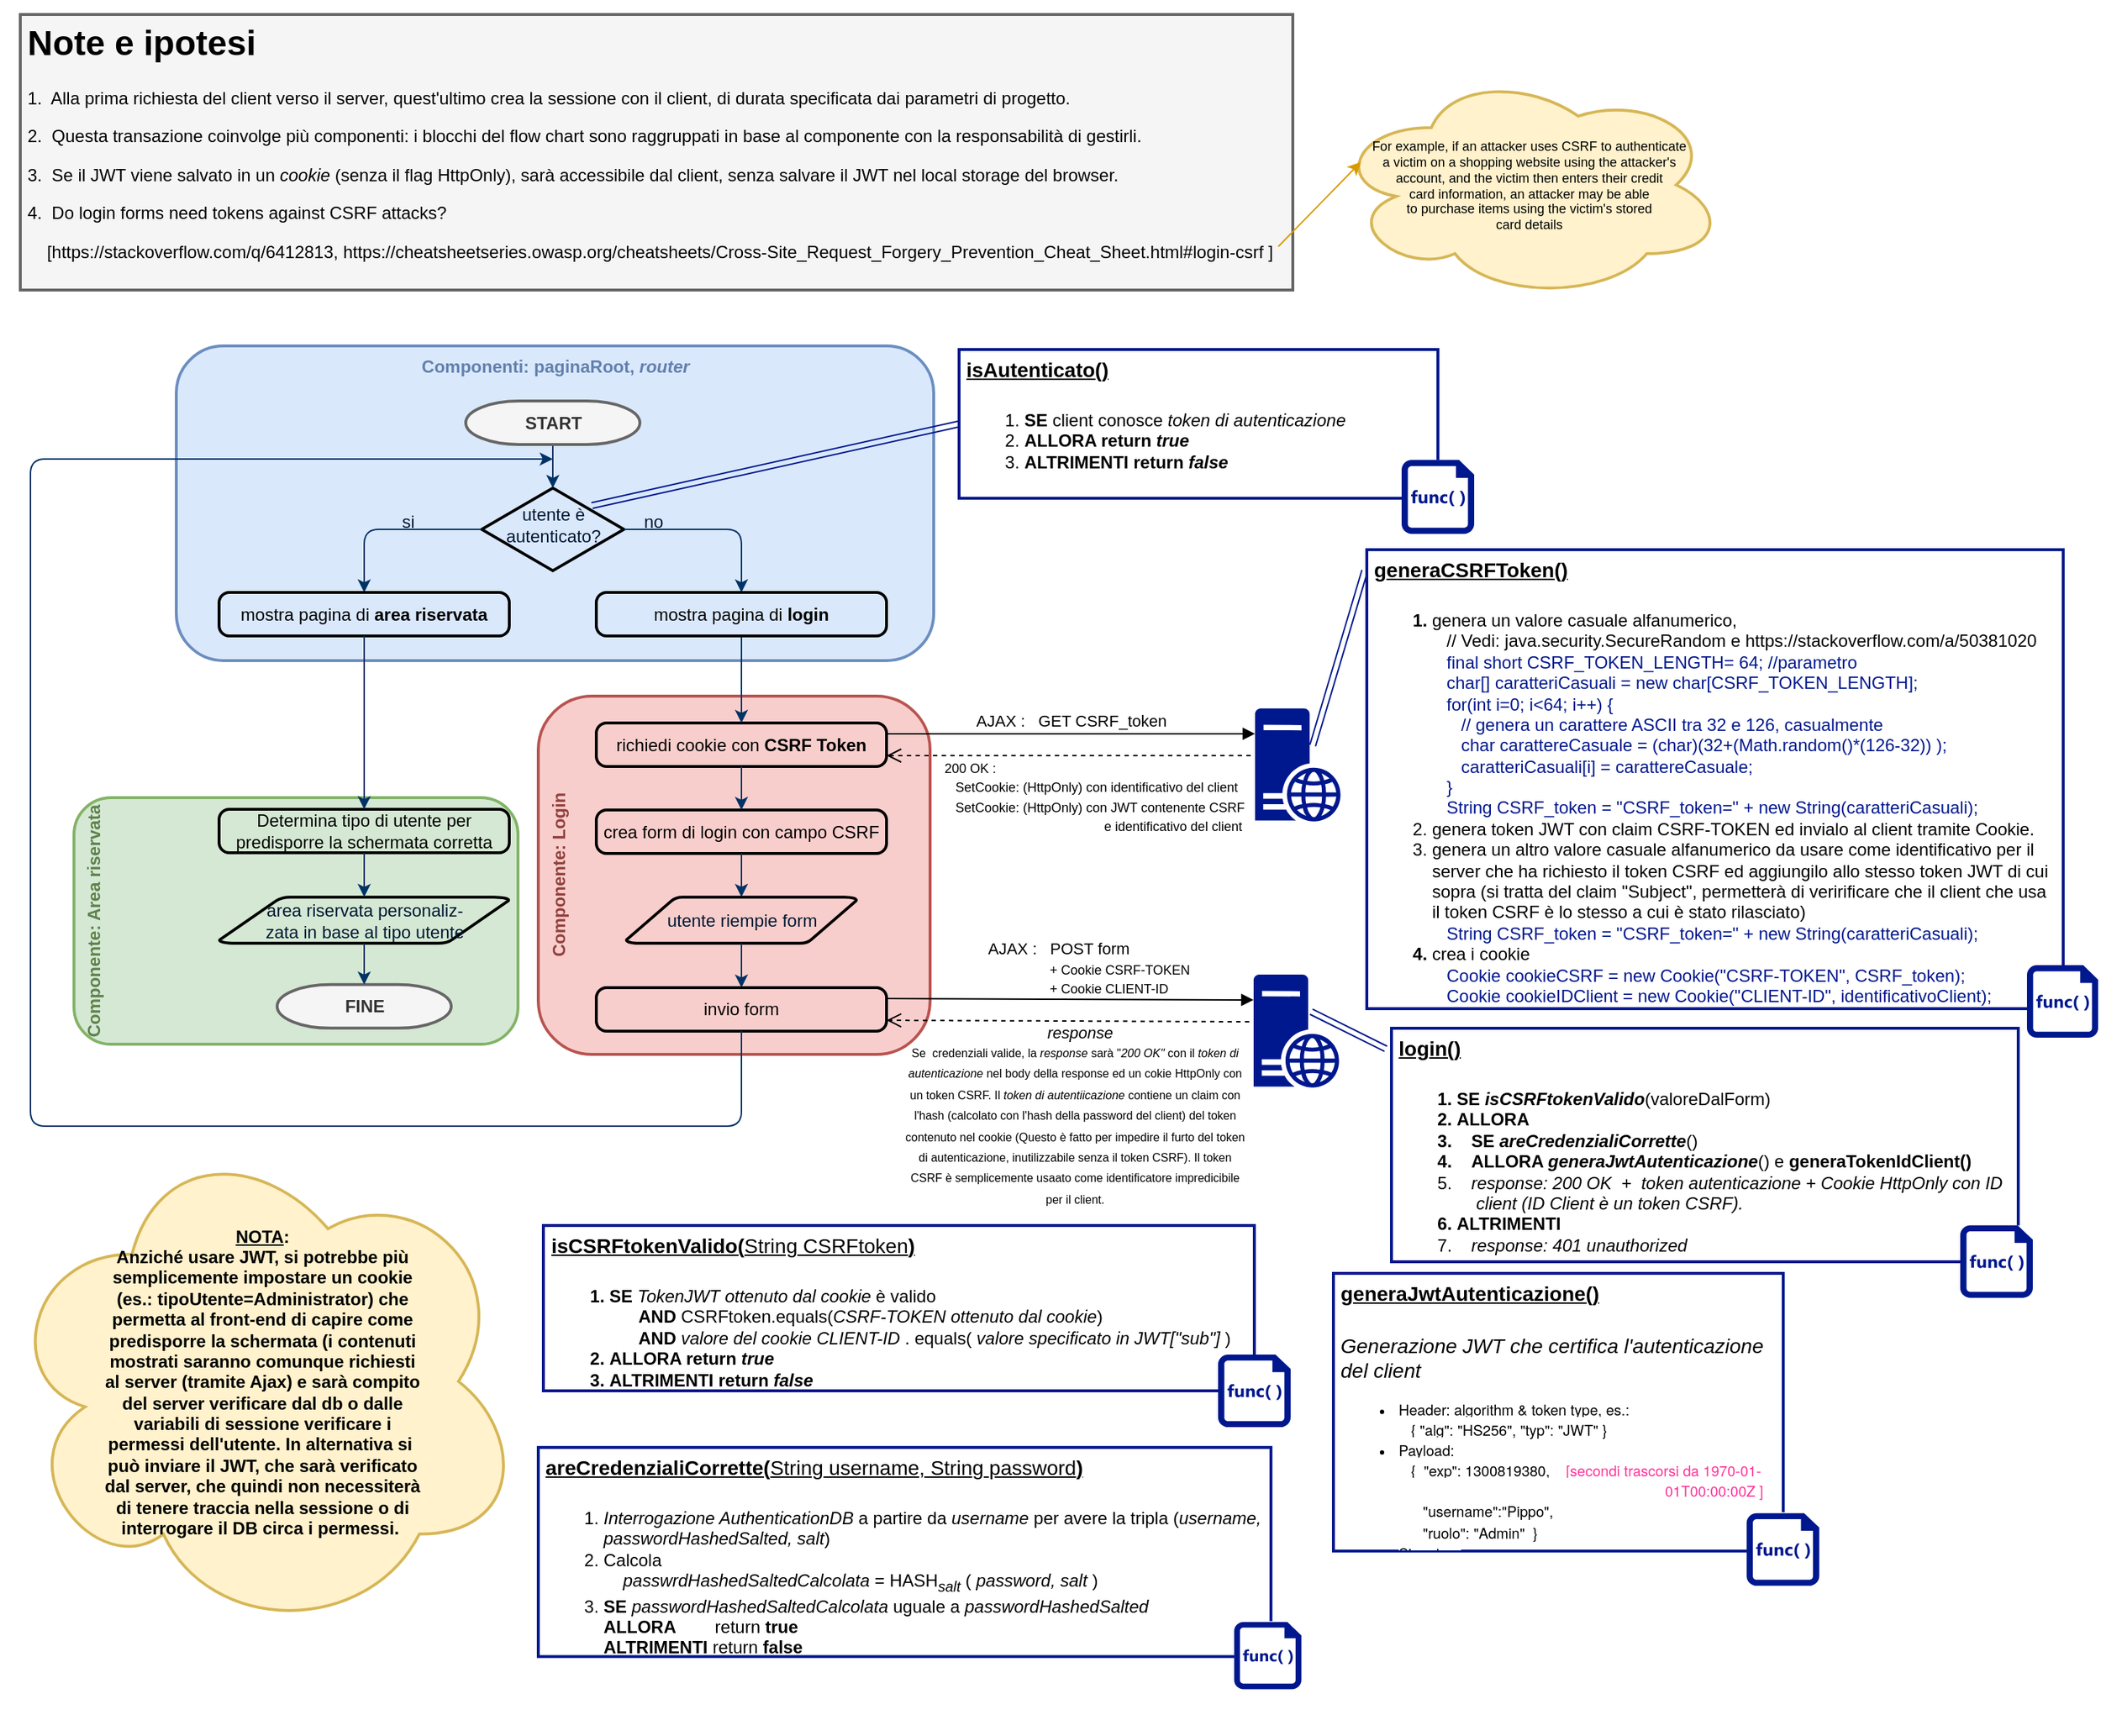<mxfile version="11.3.0" type="device" pages="1"><diagram id="6a731a19-8d31-9384-78a2-239565b7b9f0" name="Page-1"><mxGraphModel dx="1005" dy="584" grid="1" gridSize="10" guides="1" tooltips="1" connect="1" arrows="1" fold="1" page="1" pageScale="1" pageWidth="1169" pageHeight="827" background="#ffffff" math="0" shadow="0"><root><mxCell id="0"/><mxCell id="1" parent="0"/><mxCell id="oleyeUPzkzpeR8vLhJTs-179" value="&lt;b&gt;&lt;font color=&quot;#91423f&quot;&gt;Componente: Login&lt;/font&gt;&lt;/b&gt;" style="rounded=1;whiteSpace=wrap;html=1;shadow=0;strokeColor=#b85450;strokeWidth=2;fillColor=#f8cecc;align=center;horizontal=0;verticalAlign=top;" parent="1" vertex="1"><mxGeometry x="400" y="480" width="270" height="247" as="geometry"/></mxCell><mxCell id="oleyeUPzkzpeR8vLhJTs-168" value="&lt;b&gt;&lt;font color=&quot;#6281ad&quot;&gt;Componenti: paginaRoot,&amp;nbsp;&lt;i&gt;router&lt;/i&gt;&lt;/font&gt;&lt;/b&gt;" style="rounded=1;whiteSpace=wrap;html=1;shadow=0;strokeColor=#6c8ebf;strokeWidth=2;fillColor=#dae8fc;align=center;horizontal=0;verticalAlign=top;rotation=90;" parent="1" vertex="1"><mxGeometry x="303" y="86" width="217" height="522" as="geometry"/></mxCell><mxCell id="oleyeUPzkzpeR8vLhJTs-55" value="utente è&lt;br&gt;autenticato?" style="shape=mxgraph.flowchart.decision;fillColor=none;strokeColor=#000000;strokeWidth=2;gradientColor=none;gradientDirection=north;fontColor=#001933;fontStyle=0;html=1;verticalAlign=middle;spacing=0;spacingTop=-7;" parent="1" vertex="1"><mxGeometry x="361" y="336.5" width="98" height="57" as="geometry"/></mxCell><mxCell id="oleyeUPzkzpeR8vLhJTs-171" style="fontColor=#001933;fontStyle=1;strokeColor=#003366;strokeWidth=1;html=1;exitX=0.5;exitY=1;exitDx=0;exitDy=0;exitPerimeter=0;entryX=0.5;entryY=0;entryDx=0;entryDy=0;entryPerimeter=0;" parent="1" source="2" target="oleyeUPzkzpeR8vLhJTs-55" edge="1"><mxGeometry relative="1" as="geometry"><mxPoint x="550" y="478.5" as="sourcePoint"/><mxPoint x="550" y="508.5" as="targetPoint"/></mxGeometry></mxCell><mxCell id="oleyeUPzkzpeR8vLhJTs-167" value="&lt;b&gt;&lt;font color=&quot;#5e824a&quot;&gt;Componente: Area riservata&lt;/font&gt;&lt;/b&gt;" style="rounded=1;whiteSpace=wrap;html=1;shadow=0;strokeColor=#82b366;strokeWidth=2;fillColor=#d5e8d4;align=center;horizontal=0;verticalAlign=top;" parent="1" vertex="1"><mxGeometry x="80" y="550" width="306" height="170" as="geometry"/></mxCell><mxCell id="2" value="&lt;b&gt;START&lt;/b&gt;" style="shape=mxgraph.flowchart.terminator;fillColor=#f5f5f5;strokeColor=#666666;strokeWidth=2;gradientDirection=north;fontStyle=0;html=1;fontColor=#333333;" parent="1" vertex="1"><mxGeometry x="350" y="276.5" width="120" height="30" as="geometry"/></mxCell><mxCell id="14" value="no" style="text;fontColor=#001933;fontStyle=0;html=1;strokeColor=none;gradientColor=none;fillColor=none;strokeWidth=2;align=center;" parent="1" vertex="1"><mxGeometry x="459" y="345.5" width="40" height="26" as="geometry"/></mxCell><mxCell id="oleyeUPzkzpeR8vLhJTs-66" value="" style="group" parent="1" vertex="1" connectable="0"><mxGeometry x="690" y="241" width="335" height="129" as="geometry"/></mxCell><mxCell id="oleyeUPzkzpeR8vLhJTs-59" value="&lt;h1&gt;&lt;font style=&quot;font-size: 14px&quot;&gt;&lt;u&gt;isAutenticato()&lt;/u&gt;&lt;/font&gt;&lt;/h1&gt;&lt;p&gt;&lt;/p&gt;&lt;ol&gt;&lt;li&gt;&lt;b&gt;SE&lt;/b&gt;&amp;nbsp;client conosce &lt;i&gt;token di autenticazione&lt;/i&gt;&lt;/li&gt;&lt;li&gt;&lt;b&gt;ALLORA return &lt;i&gt;true&lt;/i&gt;&lt;/b&gt;&lt;/li&gt;&lt;li&gt;&lt;b&gt;ALTRIMENTI return &lt;i&gt;false&lt;/i&gt;&lt;/b&gt;&lt;/li&gt;&lt;/ol&gt;&lt;p&gt;&lt;/p&gt;" style="text;html=1;spacing=5;spacingTop=-29;whiteSpace=wrap;overflow=hidden;rounded=0;strokeColor=#00188D;fillColor=none;strokeWidth=2;" parent="oleyeUPzkzpeR8vLhJTs-66" vertex="1"><mxGeometry width="330" height="102.566" as="geometry"/></mxCell><mxCell id="oleyeUPzkzpeR8vLhJTs-65" value="" style="group;aspect=fixed;" parent="oleyeUPzkzpeR8vLhJTs-66" vertex="1" connectable="0"><mxGeometry x="305.0" y="76.131" width="50" height="50" as="geometry"/></mxCell><mxCell id="oleyeUPzkzpeR8vLhJTs-62" value="" style="whiteSpace=wrap;html=1;aspect=fixed;shadow=0;fillColor=#ffffff;strokeColor=none;" parent="oleyeUPzkzpeR8vLhJTs-65" vertex="1"><mxGeometry width="50" height="50" as="geometry"/></mxCell><mxCell id="oleyeUPzkzpeR8vLhJTs-61" value="" style="aspect=fixed;pointerEvents=1;shadow=0;dashed=0;html=1;strokeColor=none;labelPosition=center;verticalLabelPosition=bottom;verticalAlign=top;align=center;fillColor=#00188D;shape=mxgraph.mscae.enterprise.code_file" parent="oleyeUPzkzpeR8vLhJTs-65" vertex="1"><mxGeometry width="50" height="51.02" as="geometry"/></mxCell><mxCell id="oleyeUPzkzpeR8vLhJTs-68" value="&lt;span style=&quot;white-space: normal&quot;&gt;crea form di login con campo CSRF&lt;/span&gt;" style="rounded=1;whiteSpace=wrap;html=1;absoluteArcSize=1;arcSize=14;strokeWidth=2;shadow=0;fillColor=none;gradientColor=none;" parent="1" vertex="1"><mxGeometry x="440" y="558.5" width="200" height="30" as="geometry"/></mxCell><mxCell id="oleyeUPzkzpeR8vLhJTs-71" value="" style="aspect=fixed;pointerEvents=1;shadow=0;dashed=0;html=1;strokeColor=none;labelPosition=center;verticalLabelPosition=bottom;verticalAlign=top;align=center;fillColor=#00188D;shape=mxgraph.mscae.enterprise.web_server" parent="1" vertex="1"><mxGeometry x="894" y="488.5" width="59" height="78" as="geometry"/></mxCell><mxCell id="oleyeUPzkzpeR8vLhJTs-72" value="AJAX :&amp;nbsp; &amp;nbsp;GET CSRF_token" style="html=1;verticalAlign=bottom;endArrow=block;entryX=0;entryY=0.224;entryDx=0;entryDy=0;entryPerimeter=0;exitX=1;exitY=0.25;exitDx=0;exitDy=0;" parent="1" source="oleyeUPzkzpeR8vLhJTs-89" target="oleyeUPzkzpeR8vLhJTs-71" edge="1"><mxGeometry width="80" relative="1" as="geometry"><mxPoint x="660" y="506" as="sourcePoint"/><mxPoint x="731" y="498" as="targetPoint"/></mxGeometry></mxCell><mxCell id="oleyeUPzkzpeR8vLhJTs-73" value="&lt;font style=&quot;font-size: 9px&quot;&gt;200 OK :&lt;br&gt;&amp;nbsp; &amp;nbsp;SetCookie: (HttpOnly) con identificativo del client&lt;br&gt;&amp;nbsp; &amp;nbsp;SetCookie: (HttpOnly) con JWT contenente CSRF&lt;br&gt;&amp;nbsp; &amp;nbsp; &amp;nbsp; &amp;nbsp; &amp;nbsp; &amp;nbsp; &amp;nbsp; &amp;nbsp; &amp;nbsp; &amp;nbsp; &amp;nbsp; &amp;nbsp; &amp;nbsp; &amp;nbsp; &amp;nbsp; &amp;nbsp; &amp;nbsp; &amp;nbsp; &amp;nbsp; &amp;nbsp; &amp;nbsp; &amp;nbsp; e identificativo del client&lt;br&gt;&lt;/font&gt;" style="html=1;verticalAlign=bottom;endArrow=open;dashed=1;endSize=8;exitX=-0.051;exitY=0.417;exitDx=0;exitDy=0;exitPerimeter=0;entryX=1;entryY=0.75;entryDx=0;entryDy=0;align=left;" parent="1" source="oleyeUPzkzpeR8vLhJTs-71" target="oleyeUPzkzpeR8vLhJTs-89" edge="1"><mxGeometry x="0.697" y="57" relative="1" as="geometry"><mxPoint x="786" y="565.5" as="sourcePoint"/><mxPoint x="660" y="521" as="targetPoint"/><mxPoint as="offset"/></mxGeometry></mxCell><mxCell id="oleyeUPzkzpeR8vLhJTs-79" value="&lt;h1&gt;&lt;font color=&quot;#000000&quot;&gt;Note e ipotesi&lt;/font&gt;&lt;/h1&gt;&lt;p&gt;&lt;font color=&quot;#000000&quot;&gt;1.&amp;nbsp; Alla prima richiesta del client verso il server, quest'ultimo crea la sessione con il client, di durata specificata dai parametri di progetto.&lt;/font&gt;&lt;/p&gt;&lt;p&gt;&lt;font color=&quot;#000000&quot;&gt;2.&amp;nbsp; Questa transazione coinvolge più componenti: i blocchi del flow chart sono raggruppati in base al componente con la responsabilità di gestirli.&lt;/font&gt;&lt;/p&gt;&lt;p&gt;&lt;font color=&quot;#000000&quot;&gt;3.&amp;nbsp; Se il JWT viene salvato in un &lt;i&gt;cookie&lt;/i&gt;&amp;nbsp;(senza il flag HttpOnly), sarà accessibile dal client, senza salvare il JWT nel local storage del browser.&lt;/font&gt;&lt;/p&gt;&lt;p&gt;&lt;font color=&quot;#000000&quot;&gt;4.&amp;nbsp; Do login forms need tokens against CSRF attacks?&lt;br&gt;&lt;/font&gt;&lt;/p&gt;&lt;font color=&quot;#000000&quot;&gt;&amp;nbsp; &amp;nbsp; [https://stackoverflow.com/q/6412813,&amp;nbsp;https://cheatsheetseries.owasp.org/cheatsheets/Cross-Site_Request_Forgery_Prevention_Cheat_Sheet.html#login-csrf&amp;nbsp;&lt;/font&gt;&lt;span style=&quot;color: rgb(0 , 0 , 0)&quot;&gt;]&lt;/span&gt;&lt;font color=&quot;#000000&quot;&gt;&lt;br&gt;&lt;/font&gt;&lt;font color=&quot;#000000&quot;&gt;&lt;br&gt;&lt;/font&gt;" style="text;html=1;spacing=5;spacingTop=-20;whiteSpace=wrap;overflow=hidden;rounded=0;shadow=0;strokeColor=#666666;fillColor=#f5f5f5;fontColor=#333333;strokeWidth=2;" parent="1" vertex="1"><mxGeometry x="43" y="10" width="877" height="190" as="geometry"/></mxCell><mxCell id="oleyeUPzkzpeR8vLhJTs-80" value="" style="group" parent="1" vertex="1" connectable="0"><mxGeometry x="971" y="476.5" width="499" height="302" as="geometry"/></mxCell><mxCell id="oleyeUPzkzpeR8vLhJTs-81" value="&lt;h1&gt;&lt;font style=&quot;font-size: 14px&quot;&gt;&lt;u&gt;generaCSRFToken()&lt;/u&gt;&lt;/font&gt;&lt;/h1&gt;&lt;h1&gt;&lt;p style=&quot;font-size: 12px ; font-weight: 400&quot;&gt;&lt;/p&gt;&lt;ol style=&quot;font-size: 12px&quot;&gt;&lt;li&gt;&lt;span style=&quot;font-weight: 400&quot;&gt;genera un valore casuale alfanumerico,&lt;br&gt;&amp;nbsp; &amp;nbsp;// Vedi: java.security.SecureRandom e https://stackoverflow.com/a/50381020&lt;/span&gt;&lt;br&gt;&lt;span style=&quot;font-weight: 400&quot;&gt;&amp;nbsp; &amp;nbsp;&lt;/span&gt;&lt;font color=&quot;#00188d&quot; style=&quot;font-weight: 400&quot;&gt;final short CSRF_TOKEN_LENGTH= 64; //parametro&lt;br&gt;&amp;nbsp; &amp;nbsp;char[] caratteriCasuali = new char[CSRF_TOKEN_LENGTH];&lt;br&gt;&amp;nbsp; &amp;nbsp;for(int i=0; i&amp;lt;64; i++) {&lt;br&gt;&amp;nbsp; &amp;nbsp; &amp;nbsp; // genera un carattere ASCII tra 32 e 126, casualmente&lt;br&gt;&amp;nbsp; &amp;nbsp; &amp;nbsp; char carattereCasuale = (char)(32+(Math.random()*(126-32)) );&lt;br&gt;&amp;nbsp; &amp;nbsp; &amp;nbsp; caratteriCasuali[i] = carattereCasuale;&lt;br&gt;&amp;nbsp; &amp;nbsp;}&lt;br&gt;&amp;nbsp; &amp;nbsp;String CSRF_token = &quot;CSRF_token=&quot; + new String(caratteriCasuali);&lt;/font&gt;&lt;/li&gt;&lt;li style=&quot;font-weight: 400&quot;&gt;genera token JWT con claim CSRF-TOKEN ed invialo al client tramite Cookie.&lt;/li&gt;&lt;li style=&quot;font-weight: 400&quot;&gt;genera un altro valore casuale alfanumerico da usare come identificativo per il server che ha richiesto il token CSRF ed aggiungilo allo stesso token JWT di cui sopra (si tratta del claim &quot;Subject&quot;, permetterà di veririficare che il client che usa il token CSRF è lo stesso a cui è stato rilasciato)&lt;br&gt;&lt;font color=&quot;#00188d&quot;&gt;&amp;nbsp; &amp;nbsp;String CSRF_token = &quot;CSRF_token=&quot; + new String(caratteriCasuali);&lt;br&gt;&lt;/font&gt;&lt;/li&gt;&lt;li&gt;&lt;span style=&quot;font-weight: 400&quot;&gt;crea i cookie&lt;/span&gt;&lt;br&gt;&lt;span style=&quot;font-weight: normal&quot;&gt;&lt;font color=&quot;#00188d&quot;&gt;&amp;nbsp; &amp;nbsp;Cookie cookieCSRF = new Cookie(&quot;CSRF-TOKEN&quot;, CSRF_token);&lt;br&gt;&amp;nbsp; &amp;nbsp;Cookie cookieIDClient = new Cookie(&quot;CLIENT-ID&quot;, identificativoClient);&lt;/font&gt;&lt;/span&gt;&lt;/li&gt;&lt;/ol&gt;&lt;/h1&gt;&lt;p&gt;&lt;/p&gt;" style="text;html=1;spacing=5;spacingTop=-29;whiteSpace=wrap;overflow=hidden;rounded=0;strokeColor=#00188D;fillColor=none;strokeWidth=2;" parent="oleyeUPzkzpeR8vLhJTs-80" vertex="1"><mxGeometry y="-97.458" width="479.943" height="316.438" as="geometry"/></mxCell><mxCell id="oleyeUPzkzpeR8vLhJTs-82" value="" style="group;aspect=fixed;" parent="oleyeUPzkzpeR8vLhJTs-80" vertex="1" connectable="0"><mxGeometry x="455.005" y="189.058" width="49.994" height="49.994" as="geometry"/></mxCell><mxCell id="oleyeUPzkzpeR8vLhJTs-83" value="" style="whiteSpace=wrap;html=1;aspect=fixed;shadow=0;fillColor=#ffffff;strokeColor=none;" parent="oleyeUPzkzpeR8vLhJTs-82" vertex="1"><mxGeometry width="49.994" height="49.994" as="geometry"/></mxCell><mxCell id="oleyeUPzkzpeR8vLhJTs-84" value="" style="aspect=fixed;pointerEvents=1;shadow=0;dashed=0;html=1;strokeColor=none;labelPosition=center;verticalLabelPosition=bottom;verticalAlign=top;align=center;fillColor=#00188D;shape=mxgraph.mscae.enterprise.code_file" parent="oleyeUPzkzpeR8vLhJTs-82" vertex="1"><mxGeometry width="48.994" height="49.994" as="geometry"/></mxCell><mxCell id="oleyeUPzkzpeR8vLhJTs-87" value="" style="shape=link;html=1;exitX=0.673;exitY=0.328;exitDx=0;exitDy=0;exitPerimeter=0;strokeColor=#00188D;entryX=-0.003;entryY=0.046;entryDx=0;entryDy=0;entryPerimeter=0;" parent="1" source="oleyeUPzkzpeR8vLhJTs-71" target="oleyeUPzkzpeR8vLhJTs-81" edge="1"><mxGeometry width="50" height="50" relative="1" as="geometry"><mxPoint x="663" y="341.5" as="sourcePoint"/><mxPoint x="963" y="431.5" as="targetPoint"/></mxGeometry></mxCell><mxCell id="oleyeUPzkzpeR8vLhJTs-88" value="" style="edgeStyle=elbowEdgeStyle;elbow=horizontal;entryX=0.5;entryY=0;exitX=1;exitY=0.5;exitPerimeter=0;fontColor=#001933;fontStyle=1;strokeColor=#003366;strokeWidth=1;html=1;exitDx=0;exitDy=0;entryDx=0;entryDy=0;" parent="1" source="oleyeUPzkzpeR8vLhJTs-55" target="oleyeUPzkzpeR8vLhJTs-67" edge="1"><mxGeometry x="519" y="-118" width="100" height="100" as="geometry"><mxPoint x="507.412" y="271.559" as="sourcePoint"/><mxPoint x="682.706" y="226.853" as="targetPoint"/><Array as="points"><mxPoint x="540" y="356.5"/></Array></mxGeometry></mxCell><mxCell id="oleyeUPzkzpeR8vLhJTs-89" value="richiedi cookie con&amp;nbsp;&lt;b&gt;CSRF Token&lt;/b&gt;" style="rounded=1;whiteSpace=wrap;html=1;absoluteArcSize=1;arcSize=14;strokeWidth=2;shadow=0;fillColor=none;gradientColor=none;" parent="1" vertex="1"><mxGeometry x="440" y="498.5" width="200" height="30" as="geometry"/></mxCell><mxCell id="oleyeUPzkzpeR8vLhJTs-90" style="fontColor=#001933;fontStyle=1;strokeColor=#003366;strokeWidth=1;html=1;exitX=0.5;exitY=1;exitDx=0;exitDy=0;" parent="1" source="oleyeUPzkzpeR8vLhJTs-67" target="oleyeUPzkzpeR8vLhJTs-89" edge="1"><mxGeometry relative="1" as="geometry"><mxPoint x="375" y="626.5" as="sourcePoint"/><mxPoint x="375" y="692.5" as="targetPoint"/></mxGeometry></mxCell><mxCell id="oleyeUPzkzpeR8vLhJTs-91" style="fontColor=#001933;fontStyle=1;strokeColor=#003366;strokeWidth=1;html=1;exitX=0.5;exitY=1;exitDx=0;exitDy=0;entryX=0.5;entryY=0;entryDx=0;entryDy=0;" parent="1" source="oleyeUPzkzpeR8vLhJTs-89" target="oleyeUPzkzpeR8vLhJTs-68" edge="1"><mxGeometry relative="1" as="geometry"><mxPoint x="550" y="478.5" as="sourcePoint"/><mxPoint x="550" y="508.5" as="targetPoint"/></mxGeometry></mxCell><mxCell id="oleyeUPzkzpeR8vLhJTs-94" style="fontColor=#001933;fontStyle=1;strokeColor=#003366;strokeWidth=1;html=1;exitX=0.5;exitY=1;exitDx=0;exitDy=0;entryX=0.5;entryY=0;entryDx=0;entryDy=0;entryPerimeter=0;" parent="1" source="oleyeUPzkzpeR8vLhJTs-68" target="oleyeUPzkzpeR8vLhJTs-95" edge="1"><mxGeometry relative="1" as="geometry"><mxPoint x="550" y="538.5" as="sourcePoint"/><mxPoint x="540" y="623.09" as="targetPoint"/></mxGeometry></mxCell><mxCell id="oleyeUPzkzpeR8vLhJTs-95" value="utente riempie form" style="shape=mxgraph.flowchart.data;fillColor=none;strokeColor=#000000;strokeWidth=2;gradientColor=none;gradientDirection=north;fontColor=#001933;fontStyle=0;html=1;" parent="1" vertex="1"><mxGeometry x="460.5" y="618.5" width="159" height="32" as="geometry"/></mxCell><mxCell id="oleyeUPzkzpeR8vLhJTs-100" value="&lt;span style=&quot;white-space: normal&quot;&gt;invio form&lt;/span&gt;" style="rounded=1;whiteSpace=wrap;html=1;absoluteArcSize=1;arcSize=14;strokeWidth=2;shadow=0;fillColor=none;gradientColor=none;" parent="1" vertex="1"><mxGeometry x="440" y="681" width="200" height="30" as="geometry"/></mxCell><mxCell id="oleyeUPzkzpeR8vLhJTs-101" style="fontColor=#001933;fontStyle=1;strokeColor=#003366;strokeWidth=1;html=1;exitX=0.5;exitY=1;exitDx=0;exitDy=0;exitPerimeter=0;" parent="1" source="oleyeUPzkzpeR8vLhJTs-95" target="oleyeUPzkzpeR8vLhJTs-100" edge="1"><mxGeometry relative="1" as="geometry"><mxPoint x="550" y="661.5" as="sourcePoint"/><mxPoint x="550" y="568.5" as="targetPoint"/></mxGeometry></mxCell><mxCell id="oleyeUPzkzpeR8vLhJTs-102" value="" style="aspect=fixed;pointerEvents=1;shadow=0;dashed=0;html=1;strokeColor=none;labelPosition=center;verticalLabelPosition=bottom;verticalAlign=top;align=center;fillColor=#00188D;shape=mxgraph.mscae.enterprise.web_server" parent="1" vertex="1"><mxGeometry x="893" y="672" width="59" height="78" as="geometry"/></mxCell><mxCell id="oleyeUPzkzpeR8vLhJTs-103" value="AJAX :&amp;nbsp; &amp;nbsp;POST form&lt;br&gt;&lt;font style=&quot;font-size: 9px&quot;&gt;&amp;nbsp; &amp;nbsp; &amp;nbsp; &amp;nbsp; &amp;nbsp; &amp;nbsp; &amp;nbsp; &amp;nbsp; &amp;nbsp;+ Cookie CSRF-TOKEN&lt;br&gt;&amp;nbsp; &amp;nbsp; &amp;nbsp; &amp;nbsp; &amp;nbsp; &amp;nbsp; &amp;nbsp; &amp;nbsp; &amp;nbsp;+ Cookie CLIENT-ID&lt;/font&gt;" style="html=1;verticalAlign=bottom;endArrow=block;entryX=0;entryY=0.224;entryDx=0;entryDy=0;entryPerimeter=0;exitX=1;exitY=0.25;exitDx=0;exitDy=0;align=left;" parent="1" source="oleyeUPzkzpeR8vLhJTs-100" target="oleyeUPzkzpeR8vLhJTs-102" edge="1"><mxGeometry x="-0.462" y="-1" width="80" relative="1" as="geometry"><mxPoint x="650" y="689.5" as="sourcePoint"/><mxPoint x="730" y="681.5" as="targetPoint"/><mxPoint as="offset"/></mxGeometry></mxCell><mxCell id="oleyeUPzkzpeR8vLhJTs-104" value="&lt;i&gt;response&lt;/i&gt;" style="html=1;verticalAlign=bottom;endArrow=open;dashed=1;endSize=8;exitX=-0.051;exitY=0.417;exitDx=0;exitDy=0;exitPerimeter=0;entryX=1;entryY=0.75;entryDx=0;entryDy=0;" parent="1" source="oleyeUPzkzpeR8vLhJTs-102" target="oleyeUPzkzpeR8vLhJTs-100" edge="1"><mxGeometry x="-0.064" y="17" relative="1" as="geometry"><mxPoint x="785" y="749" as="sourcePoint"/><mxPoint x="650" y="704.5" as="targetPoint"/><mxPoint as="offset"/></mxGeometry></mxCell><mxCell id="oleyeUPzkzpeR8vLhJTs-109" value="" style="shape=link;html=1;exitX=0.673;exitY=0.328;exitDx=0;exitDy=0;exitPerimeter=0;strokeColor=#00188D;entryX=-0.009;entryY=0.088;entryDx=0;entryDy=0;entryPerimeter=0;" parent="1" source="oleyeUPzkzpeR8vLhJTs-102" target="oleyeUPzkzpeR8vLhJTs-105" edge="1"><mxGeometry width="50" height="50" relative="1" as="geometry"><mxPoint x="663" y="585" as="sourcePoint"/><mxPoint x="971" y="696.6" as="targetPoint"/></mxGeometry></mxCell><mxCell id="oleyeUPzkzpeR8vLhJTs-137" value="" style="group" parent="1" vertex="1" connectable="0"><mxGeometry x="988" y="878" width="295" height="233" as="geometry"/></mxCell><mxCell id="oleyeUPzkzpeR8vLhJTs-138" value="" style="group" parent="oleyeUPzkzpeR8vLhJTs-137" vertex="1" connectable="0"><mxGeometry width="295" height="233" as="geometry"/></mxCell><mxCell id="oleyeUPzkzpeR8vLhJTs-145" value="" style="group" parent="oleyeUPzkzpeR8vLhJTs-138" vertex="1" connectable="0"><mxGeometry width="295" height="191.456" as="geometry"/></mxCell><mxCell id="oleyeUPzkzpeR8vLhJTs-139" value="&lt;h1&gt;&lt;font style=&quot;font-size: 14px&quot;&gt;&lt;u&gt;generaJwtAutenticazione()&lt;/u&gt;&lt;/font&gt;&lt;/h1&gt;&lt;div&gt;&lt;span style=&quot;font-size: 14px&quot;&gt;&lt;i&gt;Generazione JWT che certifica l'autenticazione&lt;/i&gt;&lt;/span&gt;&lt;/div&gt;&lt;div&gt;&lt;span style=&quot;font-size: 14px&quot;&gt;&lt;i&gt;del client&lt;/i&gt;&lt;/span&gt;&lt;/div&gt;&lt;div style=&quot;font-size: 9px&quot;&gt;&lt;ul style=&quot;font-size: 11px&quot;&gt;&lt;li&gt;&lt;font face=&quot;fakt-web, Helvetica Neue, Helvetica, Arial, sans-serif&quot;&gt;&lt;span style=&quot;background-color: rgb(255 , 255 , 255)&quot;&gt;&lt;span style=&quot;font-size: 10px&quot;&gt;Header: algorithm &amp;amp; token type, es.:&lt;br&gt;&amp;nbsp; &amp;nbsp;{ &quot;alg&quot;: &quot;HS256&quot;, &quot;typ&quot;: &quot;JWT&quot; }&lt;/span&gt;&lt;/span&gt;&lt;/font&gt;&lt;/li&gt;&lt;li&gt;&lt;font face=&quot;fakt-web, Helvetica Neue, Helvetica, Arial, sans-serif&quot;&gt;&lt;span style=&quot;background-color: rgb(255 , 255 , 255)&quot;&gt;&lt;span style=&quot;font-size: 10px&quot;&gt;Payload:&lt;br&gt;&amp;nbsp; &amp;nbsp;{&amp;nbsp; &quot;exp&quot;: 1300819380,&amp;nbsp; &amp;nbsp; &lt;font color=&quot;#ff3399&quot;&gt;[secondi trascorsi da 1970-01-&lt;br&gt;&amp;nbsp; &amp;nbsp; &amp;nbsp; &amp;nbsp; &amp;nbsp; &amp;nbsp; &amp;nbsp; &amp;nbsp; &amp;nbsp; &amp;nbsp; &amp;nbsp; &amp;nbsp; &amp;nbsp; &amp;nbsp; &amp;nbsp; &amp;nbsp; &amp;nbsp; &amp;nbsp; &amp;nbsp; &amp;nbsp; &amp;nbsp; &amp;nbsp; &amp;nbsp; &amp;nbsp; &amp;nbsp; &amp;nbsp; &amp;nbsp; &amp;nbsp; &amp;nbsp; &amp;nbsp; &amp;nbsp; &amp;nbsp; &amp;nbsp; 01T00:00:00Z&amp;nbsp;]&lt;/font&gt;&lt;br&gt;&amp;nbsp; &amp;nbsp; &amp;nbsp; &quot;username&quot;:&quot;Pippo&quot;,&lt;br&gt;&amp;nbsp; &amp;nbsp; &amp;nbsp; &quot;ruolo&quot;: &quot;Admin&quot;&amp;nbsp; }&lt;/span&gt;&lt;/span&gt;&lt;/font&gt;&lt;/li&gt;&lt;li&gt;&lt;font face=&quot;fakt-web, Helvetica Neue, Helvetica, Arial, sans-serif&quot;&gt;&lt;span style=&quot;font-size: 10px ; background-color: rgb(255 , 255 , 255)&quot;&gt;Signature&lt;/span&gt;&lt;/font&gt;&lt;/li&gt;&lt;/ul&gt;&lt;/div&gt;&lt;p&gt;&lt;/p&gt;" style="text;html=1;spacing=5;spacingTop=-29;whiteSpace=wrap;overflow=hidden;rounded=0;strokeColor=#00188D;fillColor=none;strokeWidth=2;" parent="oleyeUPzkzpeR8vLhJTs-145" vertex="1"><mxGeometry x="-40" width="310" height="191.456" as="geometry"/></mxCell><mxCell id="oleyeUPzkzpeR8vLhJTs-142" value="" style="group;aspect=fixed;" parent="oleyeUPzkzpeR8vLhJTs-138" vertex="1" connectable="0"><mxGeometry x="244.945" y="164.696" width="50.055" height="50.055" as="geometry"/></mxCell><mxCell id="oleyeUPzkzpeR8vLhJTs-143" value="" style="whiteSpace=wrap;html=1;aspect=fixed;shadow=0;fillColor=#ffffff;strokeColor=none;" parent="oleyeUPzkzpeR8vLhJTs-142" vertex="1"><mxGeometry width="50.055" height="50.055" as="geometry"/></mxCell><mxCell id="oleyeUPzkzpeR8vLhJTs-144" value="" style="pointerEvents=1;shadow=0;dashed=0;html=1;strokeColor=none;labelPosition=center;verticalLabelPosition=bottom;verticalAlign=top;align=center;fillColor=#00188D;shape=mxgraph.mscae.enterprise.code_file;aspect=fixed;" parent="oleyeUPzkzpeR8vLhJTs-138" vertex="1"><mxGeometry x="244.768" y="165.356" width="50.055" height="50.055" as="geometry"/></mxCell><mxCell id="oleyeUPzkzpeR8vLhJTs-146" value="" style="group" parent="1" vertex="1" connectable="0"><mxGeometry x="988" y="709" width="472" height="190" as="geometry"/></mxCell><mxCell id="oleyeUPzkzpeR8vLhJTs-111" value="" style="group" parent="oleyeUPzkzpeR8vLhJTs-146" vertex="1" connectable="0"><mxGeometry width="431.968" height="190" as="geometry"/></mxCell><mxCell id="oleyeUPzkzpeR8vLhJTs-110" value="" style="group" parent="oleyeUPzkzpeR8vLhJTs-111" vertex="1" connectable="0"><mxGeometry width="431.968" height="170.378" as="geometry"/></mxCell><mxCell id="oleyeUPzkzpeR8vLhJTs-105" value="&lt;h1&gt;&lt;font style=&quot;font-size: 14px&quot;&gt;&lt;u&gt;login()&lt;/u&gt;&lt;/font&gt;&lt;/h1&gt;&lt;h1&gt;&lt;p style=&quot;font-size: 12px ; font-weight: 400&quot;&gt;&lt;/p&gt;&lt;ol style=&quot;font-size: 12px&quot;&gt;&lt;li&gt;SE &lt;i&gt;isCSRFtokenValido&lt;/i&gt;&lt;span style=&quot;font-weight: 400&quot;&gt;(valoreDalForm)&lt;/span&gt;&lt;/li&gt;&lt;li&gt;ALLORA&lt;/li&gt;&lt;li&gt;&lt;span style=&quot;font-weight: 400&quot;&gt;&amp;nbsp; &amp;nbsp;&lt;/span&gt;SE &lt;i&gt;areCredenzialiCorrette&lt;/i&gt;&lt;span style=&quot;font-weight: 400&quot;&gt;()&lt;/span&gt;&lt;/li&gt;&lt;li&gt;&lt;span style=&quot;font-weight: 400&quot;&gt;&amp;nbsp; &amp;nbsp;&lt;/span&gt;ALLORA &lt;i&gt;generaJwtAutenticazione&lt;/i&gt;&lt;span style=&quot;font-weight: 400&quot;&gt;() e &lt;/span&gt;generaTokenIdClient()&lt;/li&gt;&lt;li style=&quot;font-weight: 400&quot;&gt;&amp;nbsp; &amp;nbsp;&lt;i&gt;response: 200 OK&amp;nbsp; +&amp;nbsp; token autenticazione + Cookie HttpOnly con ID&amp;nbsp; &amp;nbsp; &amp;nbsp; client (ID Client è un token CSRF).&lt;/i&gt;&lt;/li&gt;&lt;li&gt;ALTRIMENTI&lt;/li&gt;&lt;li style=&quot;font-weight: 400&quot;&gt;&amp;nbsp; &amp;nbsp;&lt;i&gt;response: 401 unauthorized&lt;/i&gt;&lt;/li&gt;&lt;/ol&gt;&lt;/h1&gt;&lt;p&gt;&lt;/p&gt;" style="text;html=1;spacing=5;spacingTop=-29;whiteSpace=wrap;overflow=hidden;rounded=0;strokeColor=#00188D;fillColor=none;strokeWidth=2;" parent="oleyeUPzkzpeR8vLhJTs-110" vertex="1"><mxGeometry width="431.968" height="161" as="geometry"/></mxCell><mxCell id="oleyeUPzkzpeR8vLhJTs-106" value="" style="group;aspect=fixed;" parent="oleyeUPzkzpeR8vLhJTs-146" vertex="1" connectable="0"><mxGeometry x="392.006" y="135.889" width="50" height="50" as="geometry"/></mxCell><mxCell id="oleyeUPzkzpeR8vLhJTs-107" value="" style="whiteSpace=wrap;html=1;aspect=fixed;shadow=0;fillColor=#ffffff;strokeColor=none;" parent="oleyeUPzkzpeR8vLhJTs-106" vertex="1"><mxGeometry width="50" height="50" as="geometry"/></mxCell><mxCell id="oleyeUPzkzpeR8vLhJTs-108" value="" style="pointerEvents=1;shadow=0;dashed=0;html=1;strokeColor=none;labelPosition=center;verticalLabelPosition=bottom;verticalAlign=top;align=center;fillColor=#00188D;shape=mxgraph.mscae.enterprise.code_file;aspect=fixed;" parent="oleyeUPzkzpeR8vLhJTs-146" vertex="1"><mxGeometry x="392.006" y="135.889" width="50" height="50" as="geometry"/></mxCell><mxCell id="oleyeUPzkzpeR8vLhJTs-147" value="" style="group" parent="1" vertex="1" connectable="0"><mxGeometry x="400" y="953" width="550" height="237" as="geometry"/></mxCell><mxCell id="oleyeUPzkzpeR8vLhJTs-124" value="" style="group" parent="oleyeUPzkzpeR8vLhJTs-147" vertex="1" connectable="0"><mxGeometry y="5.555" width="550" height="237" as="geometry"/></mxCell><mxCell id="oleyeUPzkzpeR8vLhJTs-125" value="" style="group" parent="oleyeUPzkzpeR8vLhJTs-124" vertex="1" connectable="0"><mxGeometry width="550" height="237" as="geometry"/></mxCell><mxCell id="oleyeUPzkzpeR8vLhJTs-126" value="&lt;h1&gt;&lt;font style=&quot;font-size: 14px&quot;&gt;&lt;u&gt;areCredenzialiCorrette(&lt;span style=&quot;font-weight: normal&quot;&gt;String username, String password&lt;/span&gt;)&lt;/u&gt;&lt;/font&gt;&lt;/h1&gt;&lt;div&gt;&lt;ol&gt;&lt;li&gt;&lt;span&gt;&lt;i&gt;Interrogazione AuthenticationDB&lt;/i&gt;&amp;nbsp;a partire da &lt;i&gt;username&amp;nbsp;&lt;/i&gt;per avere la tripla (&lt;i&gt;username, passwordHashedSalted, salt&lt;/i&gt;)&lt;/span&gt;&lt;/li&gt;&lt;li&gt;&lt;span&gt;Calcola&lt;br&gt;&lt;/span&gt;&lt;span&gt;&amp;nbsp; &amp;nbsp;&amp;nbsp;&lt;/span&gt;&lt;i&gt;passwrdHashedSaltedCalcolata &lt;/i&gt;&lt;span&gt;= HASH&lt;sub style=&quot;font-style: italic&quot;&gt;salt&lt;/sub&gt;&lt;span style=&quot;font-style: italic&quot;&gt;&amp;nbsp;&lt;/span&gt;( &lt;i&gt;password, salt&lt;/i&gt; )&lt;/span&gt;&lt;/li&gt;&lt;li&gt;&lt;span&gt;&lt;b&gt;SE&lt;/b&gt;&amp;nbsp;&lt;i&gt;passwordHashedSaltedCalcolata&lt;/i&gt;&amp;nbsp;uguale a &lt;i&gt;passwordHashedSalted&lt;/i&gt;&lt;br&gt;&lt;b&gt;ALLORA&amp;nbsp; &amp;nbsp; &amp;nbsp; &amp;nbsp;&amp;nbsp;&lt;/b&gt;return &lt;b&gt;true&lt;br&gt;ALTRIMENTI &lt;/b&gt;return &lt;b&gt;false&lt;/b&gt;&lt;/span&gt;&lt;/li&gt;&lt;/ol&gt;&lt;/div&gt;&lt;p&gt;&lt;/p&gt;" style="text;html=1;spacing=5;spacingTop=-29;whiteSpace=wrap;overflow=hidden;rounded=0;strokeColor=#00188D;fillColor=none;strokeWidth=2;" parent="oleyeUPzkzpeR8vLhJTs-125" vertex="1"><mxGeometry y="39.5" width="504.935" height="144.175" as="geometry"/></mxCell><mxCell id="oleyeUPzkzpeR8vLhJTs-127" value="" style="group;aspect=fixed;" parent="oleyeUPzkzpeR8vLhJTs-125" vertex="1" connectable="0"><mxGeometry x="479.793" y="159.235" width="46.289" height="46.289" as="geometry"/></mxCell><mxCell id="oleyeUPzkzpeR8vLhJTs-128" value="" style="whiteSpace=wrap;html=1;aspect=fixed;shadow=0;fillColor=#ffffff;strokeColor=none;" parent="oleyeUPzkzpeR8vLhJTs-127" vertex="1"><mxGeometry width="46.289" height="46.289" as="geometry"/></mxCell><mxCell id="oleyeUPzkzpeR8vLhJTs-129" value="" style="pointerEvents=1;shadow=0;dashed=0;html=1;strokeColor=none;labelPosition=center;verticalLabelPosition=bottom;verticalAlign=top;align=center;fillColor=#00188D;shape=mxgraph.mscae.enterprise.code_file;aspect=fixed;" parent="oleyeUPzkzpeR8vLhJTs-125" vertex="1"><mxGeometry x="479.606" y="159.882" width="46.289" height="46.289" as="geometry"/></mxCell><mxCell id="oleyeUPzkzpeR8vLhJTs-148" value="" style="group" parent="1" vertex="1" connectable="0"><mxGeometry x="403.5" y="845" width="520" height="147" as="geometry"/></mxCell><mxCell id="oleyeUPzkzpeR8vLhJTs-118" value="" style="group" parent="oleyeUPzkzpeR8vLhJTs-148" vertex="1" connectable="0"><mxGeometry width="520" height="147" as="geometry"/></mxCell><mxCell id="oleyeUPzkzpeR8vLhJTs-119" value="" style="group" parent="oleyeUPzkzpeR8vLhJTs-118" vertex="1" connectable="0"><mxGeometry width="520" height="147" as="geometry"/></mxCell><mxCell id="oleyeUPzkzpeR8vLhJTs-120" value="&lt;h1&gt;&lt;font style=&quot;font-size: 14px&quot;&gt;&lt;u&gt;isCSRFtokenValido(&lt;span style=&quot;font-weight: normal&quot;&gt;String CSRFtoken&lt;/span&gt;)&lt;/u&gt;&lt;/font&gt;&lt;/h1&gt;&lt;h1&gt;&lt;p style=&quot;font-size: 12px ; font-weight: 400&quot;&gt;&lt;/p&gt;&lt;ol style=&quot;font-size: 12px&quot;&gt;&lt;li&gt;SE &lt;span style=&quot;font-weight: normal&quot;&gt;&lt;i&gt;TokenJWT ottenuto dal cookie&lt;/i&gt; è valido&lt;br&gt;&lt;/span&gt;&lt;span style=&quot;font-weight: normal&quot;&gt;&amp;nbsp; &amp;nbsp; &amp;nbsp; &lt;/span&gt;AND&amp;nbsp;&lt;span style=&quot;font-weight: normal&quot;&gt;CSRFtoken.equals(&lt;i&gt;CSRF-TOKEN ottenuto dal cookie&lt;/i&gt;)&lt;br&gt;&amp;nbsp; &amp;nbsp; &amp;nbsp; &lt;/span&gt;AND &lt;span style=&quot;font-weight: normal&quot;&gt;&lt;i&gt;valore del cookie CLIENT-ID&lt;/i&gt;&amp;nbsp;. equals( &lt;i&gt;valore specificato in JWT[&quot;sub&quot;]&lt;/i&gt;&amp;nbsp;)&lt;/span&gt;&lt;/li&gt;&lt;li&gt;ALLORA return &lt;i&gt;true&lt;/i&gt;&lt;/li&gt;&lt;li&gt;ALTRIMENTI return &lt;i&gt;false&lt;/i&gt;&lt;/li&gt;&lt;/ol&gt;&lt;/h1&gt;&lt;p&gt;&lt;/p&gt;" style="text;html=1;spacing=5;spacingTop=-29;whiteSpace=wrap;overflow=hidden;rounded=0;strokeColor=#00188D;fillColor=none;strokeWidth=2;" parent="oleyeUPzkzpeR8vLhJTs-119" vertex="1"><mxGeometry width="490" height="114" as="geometry"/></mxCell><mxCell id="oleyeUPzkzpeR8vLhJTs-122" value="" style="whiteSpace=wrap;html=1;aspect=fixed;shadow=0;fillColor=#ffffff;strokeColor=none;" parent="oleyeUPzkzpeR8vLhJTs-119" vertex="1"><mxGeometry x="465.177" y="89.124" width="50" height="50" as="geometry"/></mxCell><mxCell id="oleyeUPzkzpeR8vLhJTs-123" value="" style="pointerEvents=1;shadow=0;dashed=0;html=1;strokeColor=none;labelPosition=center;verticalLabelPosition=bottom;verticalAlign=top;align=center;fillColor=#00188D;shape=mxgraph.mscae.enterprise.code_file;aspect=fixed;" parent="oleyeUPzkzpeR8vLhJTs-119" vertex="1"><mxGeometry x="465" y="89.025" width="50" height="50" as="geometry"/></mxCell><mxCell id="oleyeUPzkzpeR8vLhJTs-151" value="" style="endArrow=classic;html=1;strokeColor=#003366;exitX=0.5;exitY=1;exitDx=0;exitDy=0;edgeStyle=orthogonalEdgeStyle;" parent="1" source="oleyeUPzkzpeR8vLhJTs-100" edge="1"><mxGeometry width="50" height="50" relative="1" as="geometry"><mxPoint x="470" y="786.5" as="sourcePoint"/><mxPoint x="410" y="316.5" as="targetPoint"/><Array as="points"><mxPoint x="540" y="776.5"/><mxPoint x="50" y="776.5"/><mxPoint x="50" y="316.5"/></Array></mxGeometry></mxCell><mxCell id="oleyeUPzkzpeR8vLhJTs-152" value="Determina tipo di utente per predisporre la schermata corretta" style="rounded=1;whiteSpace=wrap;html=1;absoluteArcSize=1;arcSize=14;strokeWidth=2;shadow=0;fillColor=none;gradientColor=none;" parent="1" vertex="1"><mxGeometry x="180" y="558" width="200" height="30" as="geometry"/></mxCell><mxCell id="oleyeUPzkzpeR8vLhJTs-155" value="" style="edgeStyle=elbowEdgeStyle;elbow=horizontal;exitX=0;exitY=0.5;exitPerimeter=0;fontColor=#001933;fontStyle=1;strokeColor=#003366;strokeWidth=1;html=1;exitDx=0;exitDy=0;" parent="1" source="oleyeUPzkzpeR8vLhJTs-55" target="oleyeUPzkzpeR8vLhJTs-175" edge="1"><mxGeometry x="529" y="-108" width="100" height="100" as="geometry"><mxPoint x="468.706" y="375.559" as="sourcePoint"/><mxPoint x="549.882" y="403.794" as="targetPoint"/><Array as="points"><mxPoint x="280" y="365.5"/></Array></mxGeometry></mxCell><mxCell id="oleyeUPzkzpeR8vLhJTs-156" value="&lt;u&gt;NOTA&lt;/u&gt;:&lt;br&gt;Anziché usare JWT, si potrebbe più&lt;br&gt;semplicemente impostare un cookie&lt;br&gt;(es.: tipoUtente=Administrator) che&lt;br&gt;permetta al front-end di capire come&lt;br&gt;predisporre la schermata (i contenuti&lt;br&gt;mostrati saranno comunque richiesti&lt;br&gt;al server (tramite Ajax) e sarà compito&lt;br&gt;del server verificare dal db o dalle&lt;br&gt;variabili di sessione verificare i&lt;br&gt;permessi dell'utente. In alternativa si&amp;nbsp;&lt;br&gt;può inviare il JWT, che sarà verificato&lt;br&gt;dal server, che quindi non necessiterà&lt;br&gt;di tenere traccia nella sessione o di&lt;br&gt;interrogare il DB circa i permessi.&amp;nbsp;" style="ellipse;shape=cloud;whiteSpace=wrap;html=1;shadow=0;strokeColor=#d6b656;strokeWidth=2;fillColor=#fff2cc;container=0;fontStyle=1" parent="1" vertex="1"><mxGeometry x="30" y="777" width="360" height="351" as="geometry"><mxRectangle x="1390" y="239" width="260" height="80" as="alternateBounds"/></mxGeometry></mxCell><mxCell id="oleyeUPzkzpeR8vLhJTs-159" value="" style="shape=link;html=1;exitX=0.776;exitY=0.211;exitDx=0;exitDy=0;exitPerimeter=0;strokeColor=#00188D;entryX=0;entryY=0.5;entryDx=0;entryDy=0;" parent="1" source="oleyeUPzkzpeR8vLhJTs-55" target="oleyeUPzkzpeR8vLhJTs-59" edge="1"><mxGeometry width="50" height="50" relative="1" as="geometry"><mxPoint x="540.207" y="337.084" as="sourcePoint"/><mxPoint x="578.5" y="336.1" as="targetPoint"/></mxGeometry></mxCell><mxCell id="oleyeUPzkzpeR8vLhJTs-161" value="area riservata personaliz-&lt;br&gt;zata in base al tipo utente" style="shape=mxgraph.flowchart.data;fillColor=none;strokeColor=#000000;strokeWidth=2;gradientColor=none;gradientDirection=north;fontColor=#001933;fontStyle=0;html=1;" parent="1" vertex="1"><mxGeometry x="180" y="618.5" width="200" height="32" as="geometry"/></mxCell><mxCell id="oleyeUPzkzpeR8vLhJTs-162" style="fontColor=#001933;fontStyle=1;strokeColor=#003366;strokeWidth=1;html=1;entryX=0.5;entryY=0;entryDx=0;entryDy=0;entryPerimeter=0;exitX=0.5;exitY=1;exitDx=0;exitDy=0;" parent="1" source="oleyeUPzkzpeR8vLhJTs-152" target="oleyeUPzkzpeR8vLhJTs-161" edge="1"><mxGeometry relative="1" as="geometry"><mxPoint x="290" y="592" as="sourcePoint"/><mxPoint x="310" y="612" as="targetPoint"/></mxGeometry></mxCell><mxCell id="oleyeUPzkzpeR8vLhJTs-163" value="&lt;b&gt;FINE&lt;/b&gt;" style="shape=mxgraph.flowchart.terminator;fillColor=#f5f5f5;strokeColor=#666666;strokeWidth=2;gradientDirection=north;fontStyle=0;html=1;fontColor=#333333;" parent="1" vertex="1"><mxGeometry x="220" y="678.929" width="120" height="30" as="geometry"/></mxCell><mxCell id="oleyeUPzkzpeR8vLhJTs-164" style="fontColor=#001933;fontStyle=1;strokeColor=#003366;strokeWidth=1;html=1;exitX=0.5;exitY=1;exitDx=0;exitDy=0;exitPerimeter=0;" parent="1" source="oleyeUPzkzpeR8vLhJTs-161" target="oleyeUPzkzpeR8vLhJTs-163" edge="1"><mxGeometry relative="1" as="geometry"><mxPoint x="290" y="598" as="sourcePoint"/><mxPoint x="290" y="628" as="targetPoint"/></mxGeometry></mxCell><mxCell id="oleyeUPzkzpeR8vLhJTs-172" value="si" style="text;fontColor=#001933;fontStyle=0;html=1;strokeColor=none;gradientColor=none;fillColor=none;strokeWidth=2;align=center;" parent="1" vertex="1"><mxGeometry x="290" y="345.5" width="40" height="26" as="geometry"/></mxCell><mxCell id="oleyeUPzkzpeR8vLhJTs-175" value="&lt;span style=&quot;white-space: normal&quot;&gt;mostra pagina di&amp;nbsp;&lt;/span&gt;&lt;b style=&quot;white-space: normal&quot;&gt;area riservata&lt;/b&gt;" style="rounded=1;whiteSpace=wrap;html=1;absoluteArcSize=1;arcSize=14;strokeWidth=2;shadow=0;fillColor=none;gradientColor=none;" parent="1" vertex="1"><mxGeometry x="180" y="408.5" width="200" height="30" as="geometry"/></mxCell><mxCell id="oleyeUPzkzpeR8vLhJTs-177" style="fontColor=#001933;fontStyle=1;strokeColor=#003366;strokeWidth=1;html=1;exitX=0.5;exitY=1;exitDx=0;exitDy=0;entryX=0.5;entryY=0;entryDx=0;entryDy=0;" parent="1" source="oleyeUPzkzpeR8vLhJTs-175" target="oleyeUPzkzpeR8vLhJTs-152" edge="1"><mxGeometry relative="1" as="geometry"><mxPoint x="290" y="660" as="sourcePoint"/><mxPoint x="290" y="688.929" as="targetPoint"/></mxGeometry></mxCell><mxCell id="WoFq_xqnZMYkcSdgtEF3-14" value="&lt;div style=&quot;font-size: 9px&quot;&gt;&lt;span style=&quot;font-weight: normal&quot;&gt;&lt;font style=&quot;font-size: 9px&quot;&gt;For example, if an attacker uses CSRF to authenticate&lt;/font&gt;&lt;/span&gt;&lt;/div&gt;&lt;div style=&quot;font-size: 9px&quot;&gt;&lt;span style=&quot;font-weight: normal&quot;&gt;&lt;font style=&quot;font-size: 9px&quot;&gt;a victim on a shopping website using the attacker's&lt;/font&gt;&lt;/span&gt;&lt;/div&gt;&lt;div style=&quot;font-size: 9px&quot;&gt;&lt;span style=&quot;font-weight: normal&quot;&gt;&lt;font style=&quot;font-size: 9px&quot;&gt;account, and&amp;nbsp;&lt;/font&gt;&lt;/span&gt;&lt;span style=&quot;font-weight: normal&quot;&gt;the victim then enters their credit&lt;/span&gt;&lt;/div&gt;&lt;div style=&quot;font-size: 9px&quot;&gt;&lt;span style=&quot;font-weight: normal&quot;&gt;card information, an attacker may be able&lt;/span&gt;&lt;/div&gt;&lt;div style=&quot;font-size: 9px&quot;&gt;&lt;span style=&quot;font-weight: normal&quot;&gt;to purchase items using the victim's stored&lt;/span&gt;&lt;/div&gt;&lt;div style=&quot;font-size: 9px&quot;&gt;&lt;span style=&quot;font-weight: normal&quot;&gt;&lt;font style=&quot;font-size: 9px&quot;&gt;card details&lt;/font&gt;&lt;/span&gt;&lt;/div&gt;" style="ellipse;shape=cloud;whiteSpace=wrap;html=1;shadow=0;strokeColor=#d6b656;strokeWidth=2;fillColor=#fff2cc;container=0;fontStyle=1" parent="1" vertex="1"><mxGeometry x="948" y="48.5" width="270" height="158" as="geometry"><mxRectangle x="1390" y="239" width="260" height="80" as="alternateBounds"/></mxGeometry></mxCell><mxCell id="WoFq_xqnZMYkcSdgtEF3-15" value="" style="endArrow=classic;html=1;entryX=0.07;entryY=0.4;entryDx=0;entryDy=0;entryPerimeter=0;fillColor=#ffe6cc;strokeColor=#d79b00;" parent="1" target="WoFq_xqnZMYkcSdgtEF3-14" edge="1"><mxGeometry width="50" height="50" relative="1" as="geometry"><mxPoint x="910" y="170" as="sourcePoint"/><mxPoint x="950" y="140" as="targetPoint"/></mxGeometry></mxCell><mxCell id="WoFq_xqnZMYkcSdgtEF3-16" value="&lt;font style=&quot;font-size: 8px ; line-height: 90%&quot;&gt;Se&amp;nbsp;&lt;i&gt;&amp;nbsp;&lt;/i&gt;credenziali valide, la &lt;i&gt;response&lt;/i&gt;&amp;nbsp;sarà &quot;&lt;i&gt;200 OK&quot;&lt;/i&gt;&amp;nbsp;con il &lt;i&gt;token di autenticazione&amp;nbsp;&lt;/i&gt;nel body della response ed un cokie HttpOnly con un token CSRF. Il &lt;i&gt;token di autentiicazione&lt;/i&gt;&amp;nbsp;contiene un claim con l'hash (calcolato con l'hash della password del client) del token contenuto nel cookie (Questo è fatto per impedire il furto del token di autenticazione, inutilizzabile senza il token CSRF). Il token CSRF è semplicemente usaato come identificatore impredicibile per il client.&lt;br&gt;&lt;/font&gt;" style="rounded=1;whiteSpace=wrap;html=1;fillColor=none;strokeColor=none;" parent="1" vertex="1"><mxGeometry x="650" y="719" width="240" height="111" as="geometry"/></mxCell><mxCell id="oleyeUPzkzpeR8vLhJTs-67" value="mostra pagina di&amp;nbsp;&lt;b&gt;login&lt;/b&gt;" style="rounded=1;whiteSpace=wrap;html=1;absoluteArcSize=1;arcSize=14;strokeWidth=2;shadow=0;fillColor=none;gradientColor=none;" parent="1" vertex="1"><mxGeometry x="440" y="408.5" width="200" height="30" as="geometry"/></mxCell></root></mxGraphModel></diagram></mxfile>